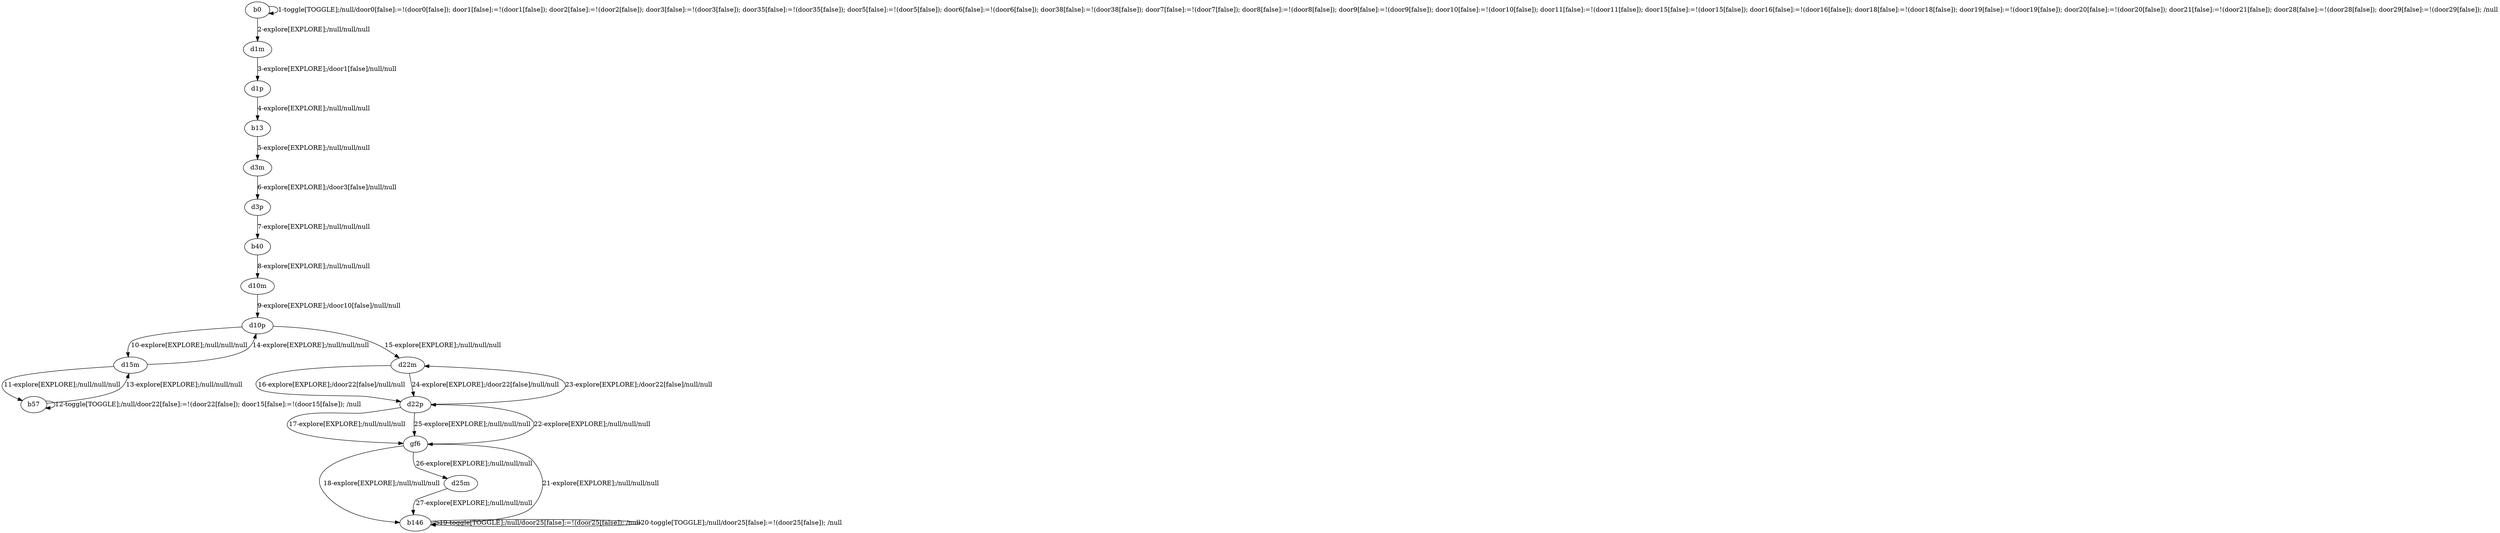 # Total number of goals covered by this test: 1
# d25m --> b146

digraph g {
"b0" -> "b0" [label = "1-toggle[TOGGLE];/null/door0[false]:=!(door0[false]); door1[false]:=!(door1[false]); door2[false]:=!(door2[false]); door3[false]:=!(door3[false]); door35[false]:=!(door35[false]); door5[false]:=!(door5[false]); door6[false]:=!(door6[false]); door38[false]:=!(door38[false]); door7[false]:=!(door7[false]); door8[false]:=!(door8[false]); door9[false]:=!(door9[false]); door10[false]:=!(door10[false]); door11[false]:=!(door11[false]); door15[false]:=!(door15[false]); door16[false]:=!(door16[false]); door18[false]:=!(door18[false]); door19[false]:=!(door19[false]); door20[false]:=!(door20[false]); door21[false]:=!(door21[false]); door28[false]:=!(door28[false]); door29[false]:=!(door29[false]); /null"];
"b0" -> "d1m" [label = "2-explore[EXPLORE];/null/null/null"];
"d1m" -> "d1p" [label = "3-explore[EXPLORE];/door1[false]/null/null"];
"d1p" -> "b13" [label = "4-explore[EXPLORE];/null/null/null"];
"b13" -> "d3m" [label = "5-explore[EXPLORE];/null/null/null"];
"d3m" -> "d3p" [label = "6-explore[EXPLORE];/door3[false]/null/null"];
"d3p" -> "b40" [label = "7-explore[EXPLORE];/null/null/null"];
"b40" -> "d10m" [label = "8-explore[EXPLORE];/null/null/null"];
"d10m" -> "d10p" [label = "9-explore[EXPLORE];/door10[false]/null/null"];
"d10p" -> "d15m" [label = "10-explore[EXPLORE];/null/null/null"];
"d15m" -> "b57" [label = "11-explore[EXPLORE];/null/null/null"];
"b57" -> "b57" [label = "12-toggle[TOGGLE];/null/door22[false]:=!(door22[false]); door15[false]:=!(door15[false]); /null"];
"b57" -> "d15m" [label = "13-explore[EXPLORE];/null/null/null"];
"d15m" -> "d10p" [label = "14-explore[EXPLORE];/null/null/null"];
"d10p" -> "d22m" [label = "15-explore[EXPLORE];/null/null/null"];
"d22m" -> "d22p" [label = "16-explore[EXPLORE];/door22[false]/null/null"];
"d22p" -> "gf6" [label = "17-explore[EXPLORE];/null/null/null"];
"gf6" -> "b146" [label = "18-explore[EXPLORE];/null/null/null"];
"b146" -> "b146" [label = "19-toggle[TOGGLE];/null/door25[false]:=!(door25[false]); /null"];
"b146" -> "b146" [label = "20-toggle[TOGGLE];/null/door25[false]:=!(door25[false]); /null"];
"b146" -> "gf6" [label = "21-explore[EXPLORE];/null/null/null"];
"gf6" -> "d22p" [label = "22-explore[EXPLORE];/null/null/null"];
"d22p" -> "d22m" [label = "23-explore[EXPLORE];/door22[false]/null/null"];
"d22m" -> "d22p" [label = "24-explore[EXPLORE];/door22[false]/null/null"];
"d22p" -> "gf6" [label = "25-explore[EXPLORE];/null/null/null"];
"gf6" -> "d25m" [label = "26-explore[EXPLORE];/null/null/null"];
"d25m" -> "b146" [label = "27-explore[EXPLORE];/null/null/null"];
}